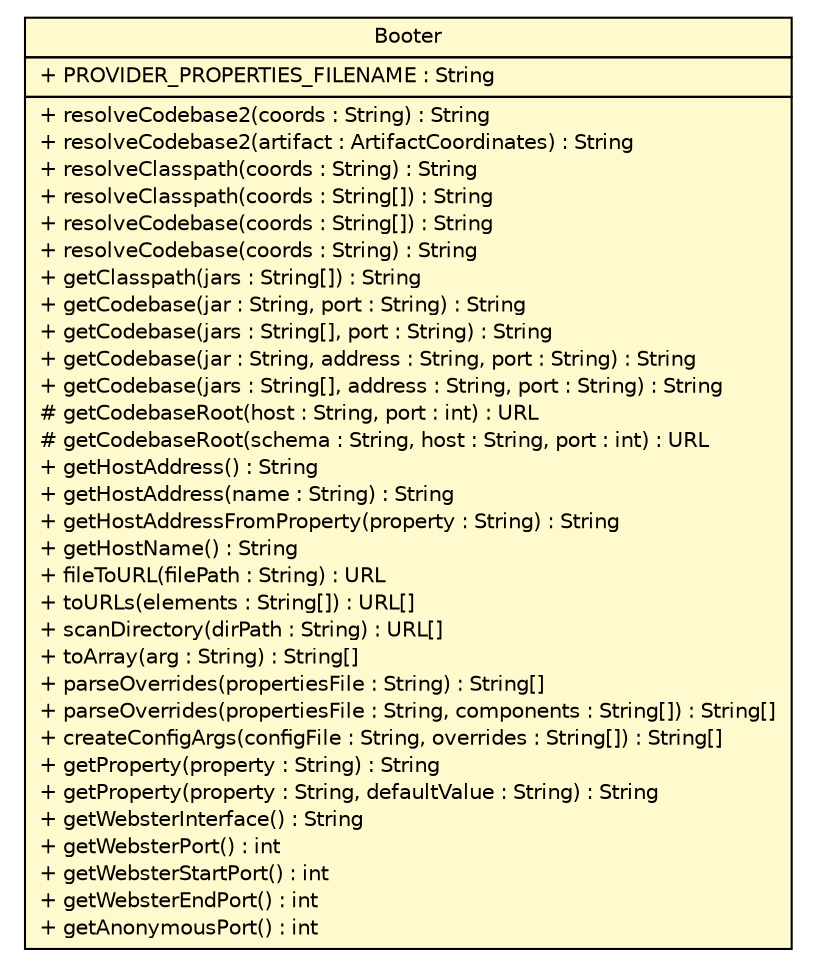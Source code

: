 #!/usr/local/bin/dot
#
# Class diagram 
# Generated by UMLGraph version R5_6 (http://www.umlgraph.org/)
#

digraph G {
	edge [fontname="Helvetica",fontsize=10,labelfontname="Helvetica",labelfontsize=10];
	node [fontname="Helvetica",fontsize=10,shape=plaintext];
	nodesep=0.25;
	ranksep=0.5;
	// sorcer.provider.boot.Booter
	c72969 [label=<<table title="sorcer.provider.boot.Booter" border="0" cellborder="1" cellspacing="0" cellpadding="2" port="p" bgcolor="lemonChiffon" href="./Booter.html">
		<tr><td><table border="0" cellspacing="0" cellpadding="1">
<tr><td align="center" balign="center"> Booter </td></tr>
		</table></td></tr>
		<tr><td><table border="0" cellspacing="0" cellpadding="1">
<tr><td align="left" balign="left"> + PROVIDER_PROPERTIES_FILENAME : String </td></tr>
		</table></td></tr>
		<tr><td><table border="0" cellspacing="0" cellpadding="1">
<tr><td align="left" balign="left"> + resolveCodebase2(coords : String) : String </td></tr>
<tr><td align="left" balign="left"> + resolveCodebase2(artifact : ArtifactCoordinates) : String </td></tr>
<tr><td align="left" balign="left"> + resolveClasspath(coords : String) : String </td></tr>
<tr><td align="left" balign="left"> + resolveClasspath(coords : String[]) : String </td></tr>
<tr><td align="left" balign="left"> + resolveCodebase(coords : String[]) : String </td></tr>
<tr><td align="left" balign="left"> + resolveCodebase(coords : String) : String </td></tr>
<tr><td align="left" balign="left"> + getClasspath(jars : String[]) : String </td></tr>
<tr><td align="left" balign="left"> + getCodebase(jar : String, port : String) : String </td></tr>
<tr><td align="left" balign="left"> + getCodebase(jars : String[], port : String) : String </td></tr>
<tr><td align="left" balign="left"> + getCodebase(jar : String, address : String, port : String) : String </td></tr>
<tr><td align="left" balign="left"> + getCodebase(jars : String[], address : String, port : String) : String </td></tr>
<tr><td align="left" balign="left"> # getCodebaseRoot(host : String, port : int) : URL </td></tr>
<tr><td align="left" balign="left"> # getCodebaseRoot(schema : String, host : String, port : int) : URL </td></tr>
<tr><td align="left" balign="left"> + getHostAddress() : String </td></tr>
<tr><td align="left" balign="left"> + getHostAddress(name : String) : String </td></tr>
<tr><td align="left" balign="left"> + getHostAddressFromProperty(property : String) : String </td></tr>
<tr><td align="left" balign="left"> + getHostName() : String </td></tr>
<tr><td align="left" balign="left"> + fileToURL(filePath : String) : URL </td></tr>
<tr><td align="left" balign="left"> + toURLs(elements : String[]) : URL[] </td></tr>
<tr><td align="left" balign="left"> + scanDirectory(dirPath : String) : URL[] </td></tr>
<tr><td align="left" balign="left"> + toArray(arg : String) : String[] </td></tr>
<tr><td align="left" balign="left"> + parseOverrides(propertiesFile : String) : String[] </td></tr>
<tr><td align="left" balign="left"> + parseOverrides(propertiesFile : String, components : String[]) : String[] </td></tr>
<tr><td align="left" balign="left"> + createConfigArgs(configFile : String, overrides : String[]) : String[] </td></tr>
<tr><td align="left" balign="left"> + getProperty(property : String) : String </td></tr>
<tr><td align="left" balign="left"> + getProperty(property : String, defaultValue : String) : String </td></tr>
<tr><td align="left" balign="left"> + getWebsterInterface() : String </td></tr>
<tr><td align="left" balign="left"> + getWebsterPort() : int </td></tr>
<tr><td align="left" balign="left"> + getWebsterStartPort() : int </td></tr>
<tr><td align="left" balign="left"> + getWebsterEndPort() : int </td></tr>
<tr><td align="left" balign="left"> + getAnonymousPort() : int </td></tr>
		</table></td></tr>
		</table>>, URL="./Booter.html", fontname="Helvetica", fontcolor="black", fontsize=10.0];
}

